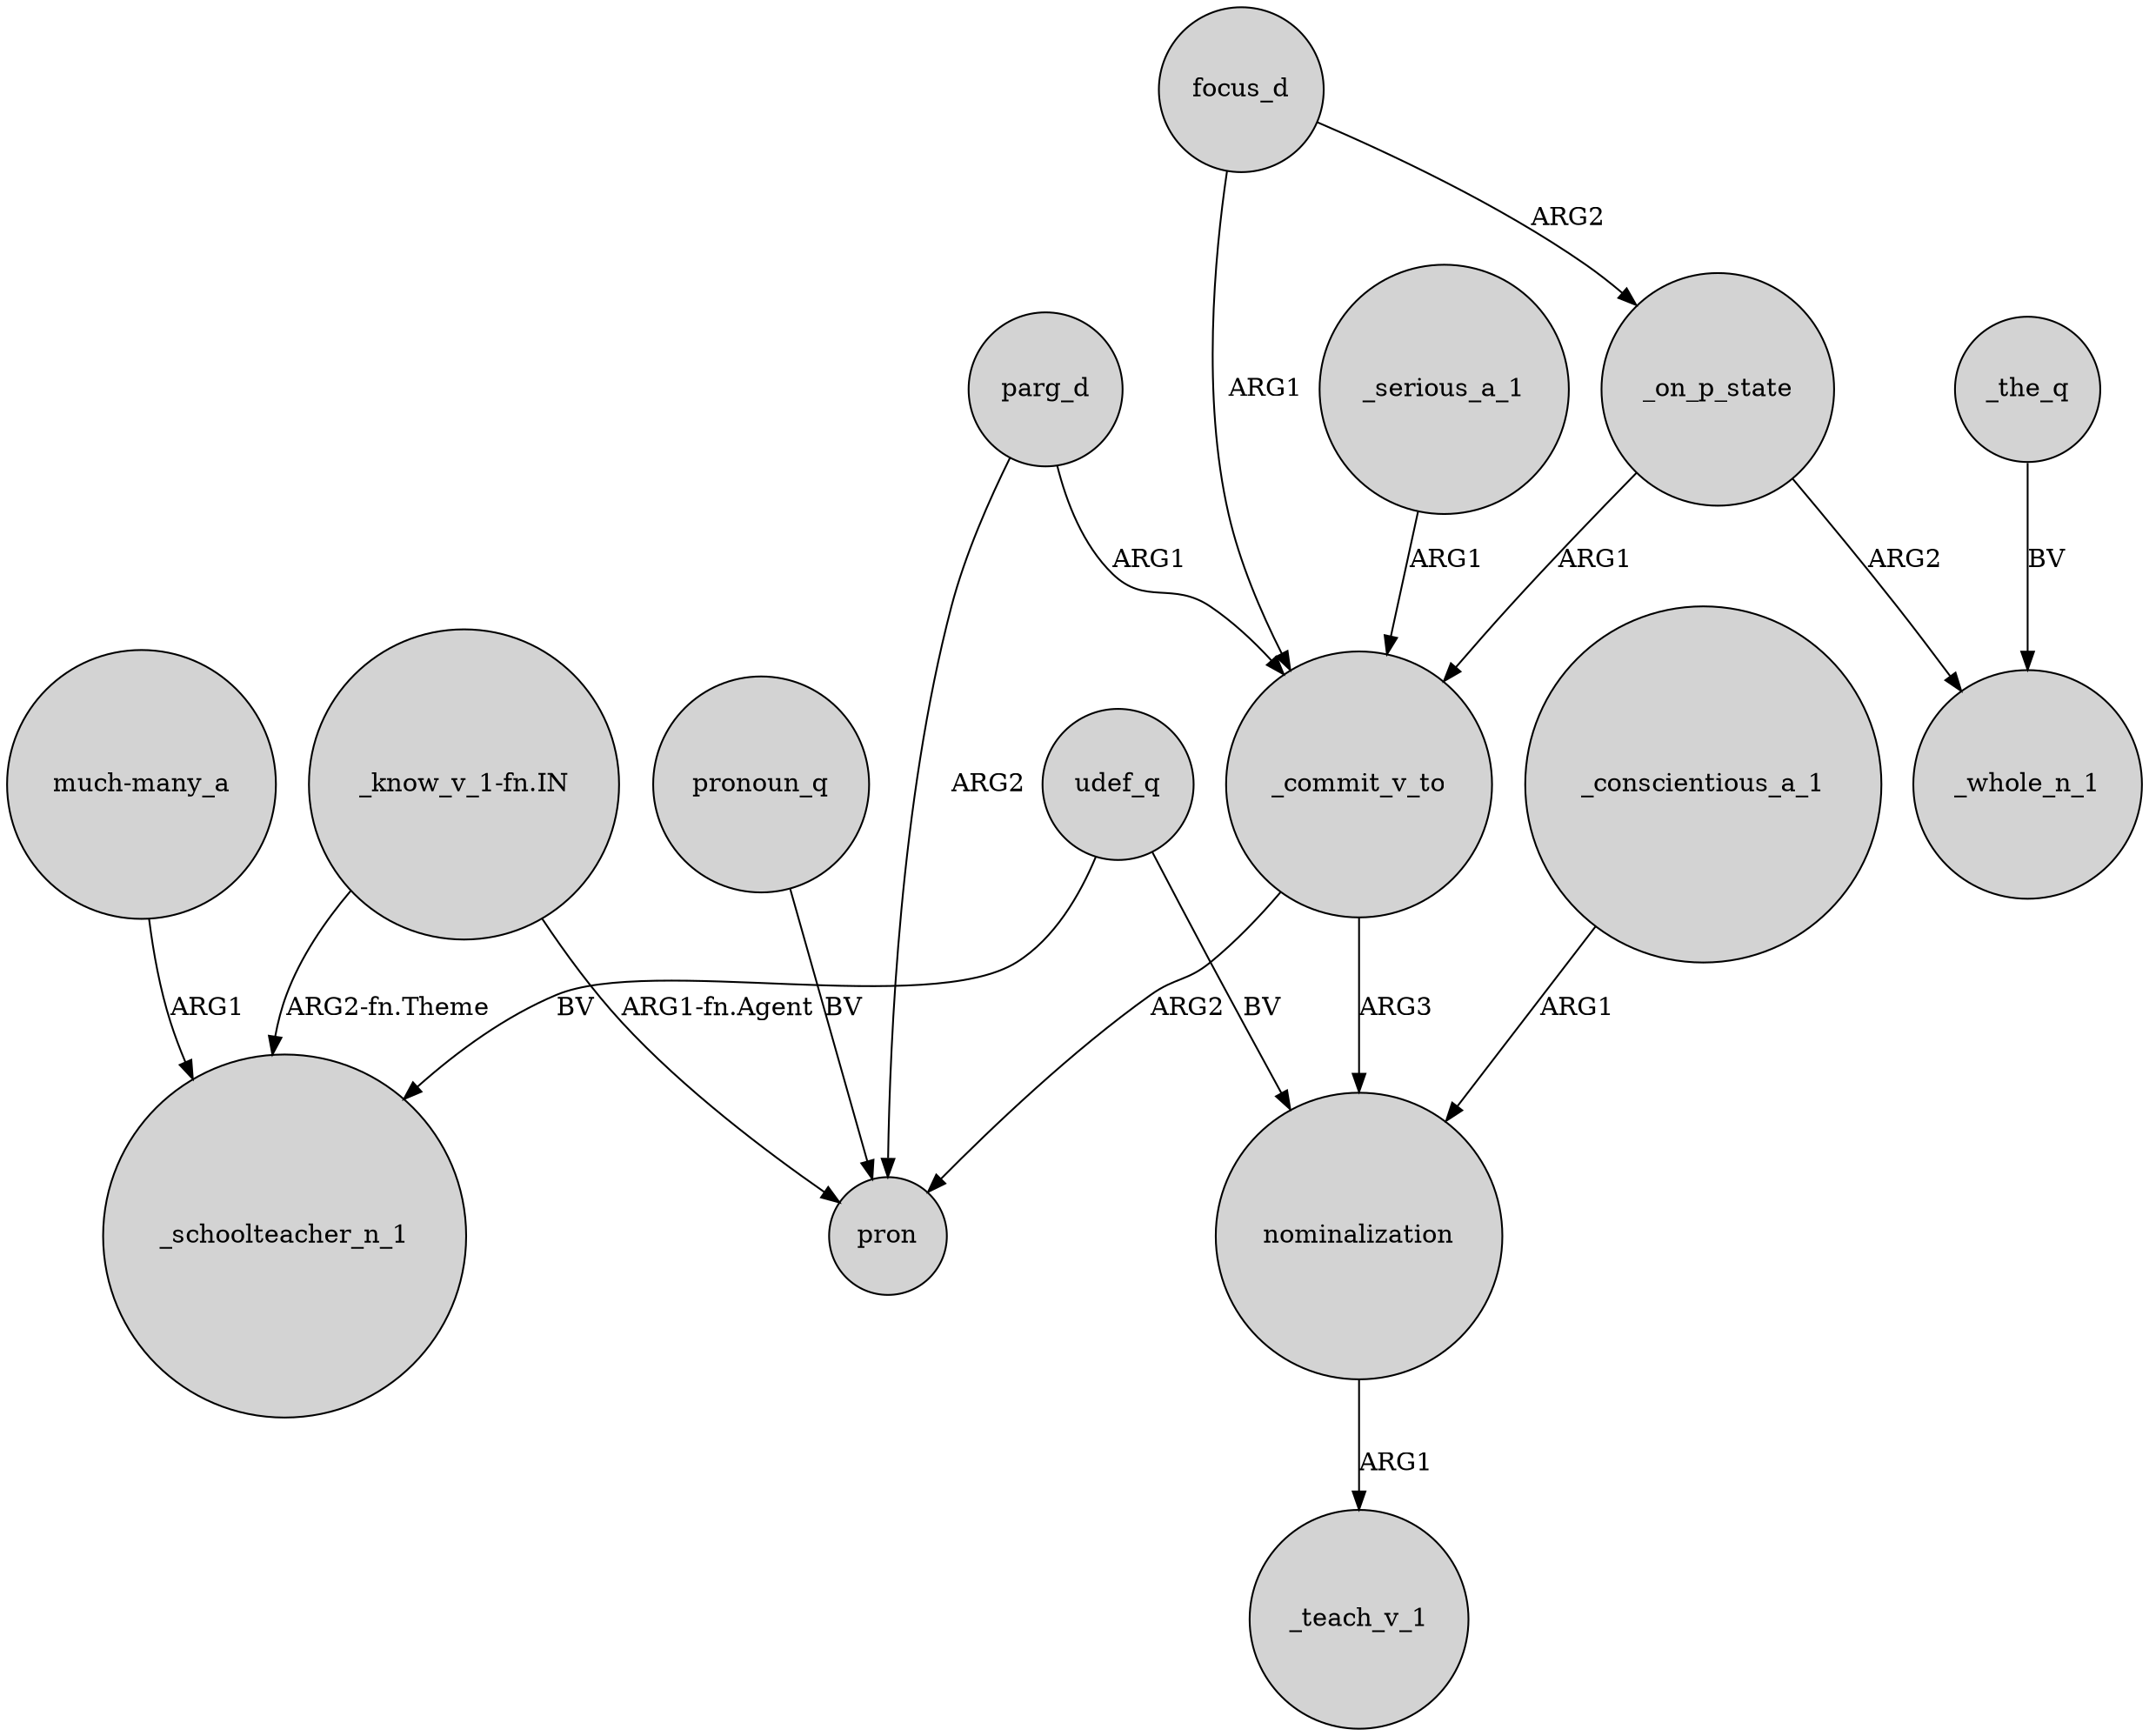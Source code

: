 digraph {
	node [shape=circle style=filled]
	_commit_v_to -> nominalization [label=ARG3]
	nominalization -> _teach_v_1 [label=ARG1]
	udef_q -> _schoolteacher_n_1 [label=BV]
	"much-many_a" -> _schoolteacher_n_1 [label=ARG1]
	_commit_v_to -> pron [label=ARG2]
	_the_q -> _whole_n_1 [label=BV]
	"_know_v_1-fn.IN" -> pron [label="ARG1-fn.Agent"]
	"_know_v_1-fn.IN" -> _schoolteacher_n_1 [label="ARG2-fn.Theme"]
	parg_d -> _commit_v_to [label=ARG1]
	focus_d -> _commit_v_to [label=ARG1]
	udef_q -> nominalization [label=BV]
	_conscientious_a_1 -> nominalization [label=ARG1]
	_serious_a_1 -> _commit_v_to [label=ARG1]
	focus_d -> _on_p_state [label=ARG2]
	parg_d -> pron [label=ARG2]
	_on_p_state -> _commit_v_to [label=ARG1]
	_on_p_state -> _whole_n_1 [label=ARG2]
	pronoun_q -> pron [label=BV]
}
